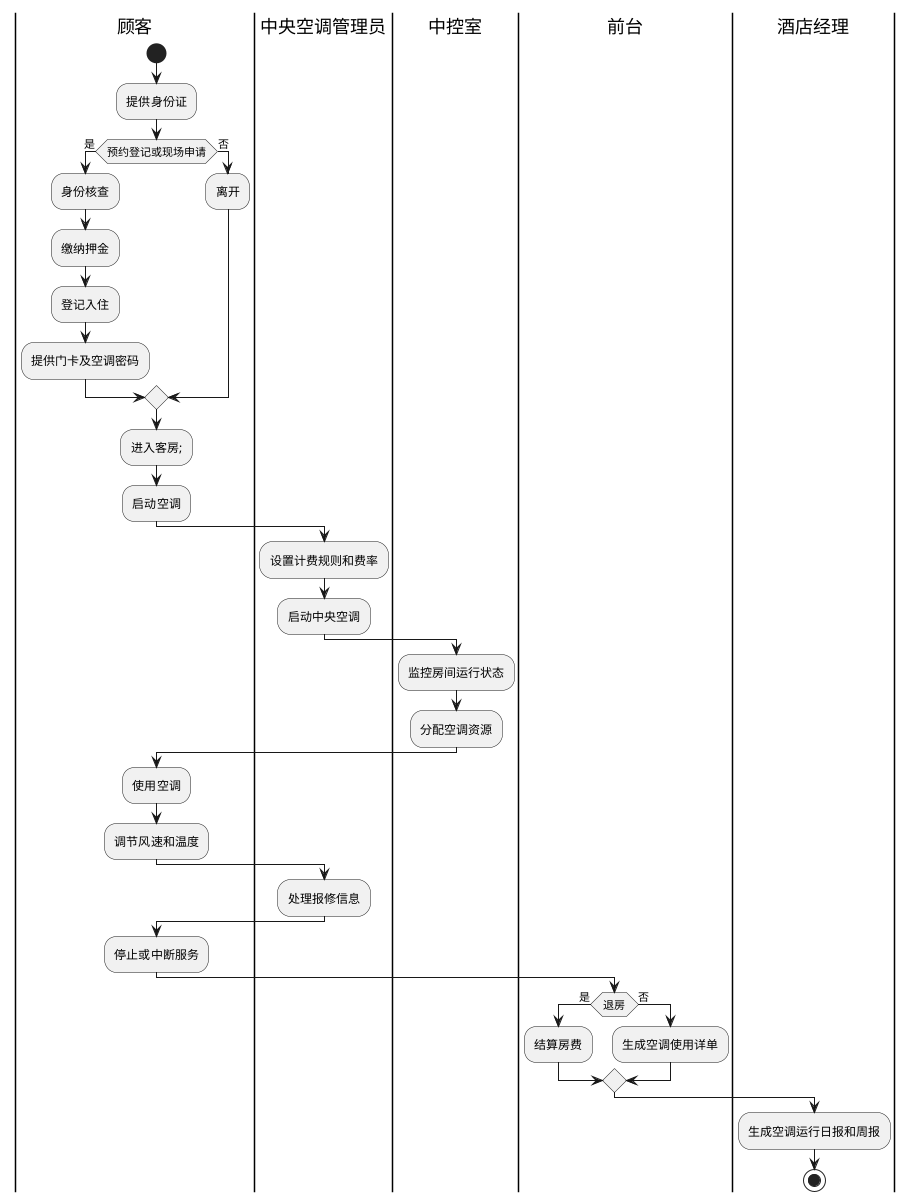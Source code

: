 @startuml
|顾客|
start
:提供身份证;
if (预约登记或现场申请) then (是)
  :身份核查;
  :缴纳押金;
  :登记入住;
  :提供门卡及空调密码;
else (否)
  :离开;
endif
:进入客房;;
:启动空调;
|中央空调管理员|
:设置计费规则和费率;
:启动中央空调;
|中控室|
:监控房间运行状态;
:分配空调资源;
|顾客|
:使用空调;
:调节风速和温度;
|中央空调管理员|
:处理报修信息;
|顾客|
:停止或中断服务;
|前台|
if (退房) then (是)
  :结算房费;
else (否)
  :生成空调使用详单;
endif
|酒店经理|
:生成空调运行日报和周报;
stop
@enduml

